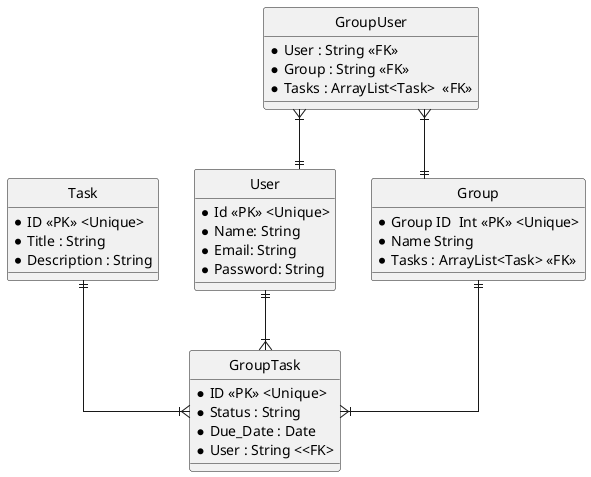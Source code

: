 @startuml 

skinparam Style StrictUML
skinparam LineType ortho
skinparam monochrome true

class User{
    * Id << PK >> <Unique>
    * Name: String
    * Email: String
    * Password: String
}



class GroupUser{
    * User : String <<FK>>
    * Group : String <<FK>>
    * Tasks : ArrayList<Task>  <<FK>>

}


class Task {
    * ID << PK >> <Unique>
    * Title : String
    * Description : String
}


class Group {
    * Group ID  Int << PK >> <Unique>
    * Name String
    * Tasks : ArrayList<Task> <<FK>>
}

class  GroupTask{
    * ID << PK >> <Unique>
    * Status : String
    * Due_Date : Date
    * User : String <<FK>
    
}

User||--|{ GroupTask
Group ||--|{ GroupTask
Task ||--|{ GroupTask
GroupUser }|--||User
GroupUser }|--|| Group
' User ||--|{ Task
' Group ||--|{ Task









@enduml